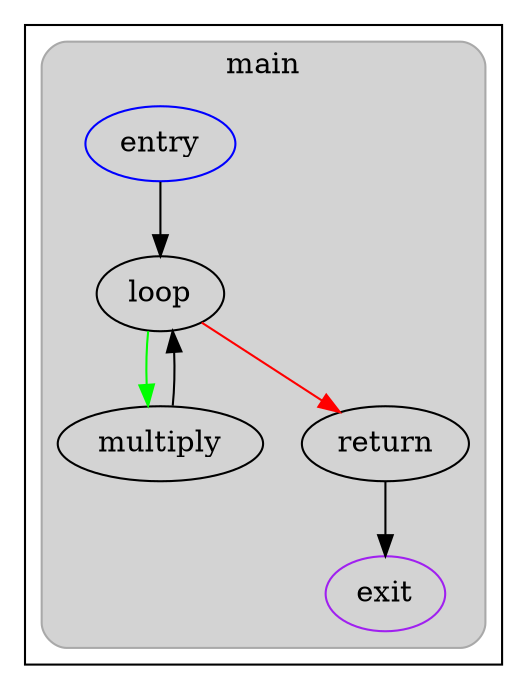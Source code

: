 strict digraph G {
  compound=true
  subgraph cluster_0 {
    subgraph cluster_0_0 {
      label="main"
      color=darkgray
      style=rounded
      bgcolor=lightgray
      cluster_0_0_0[label="entry",shape=oval,color=blue,rank=source]
      cluster_0_0_1[label="loop",shape=oval]
      cluster_0_0_2[label="multiply",shape=oval]
      cluster_0_0_3[label="return",shape=oval]
      cluster_0_0_exit[label=exit,color=purple,rank=sink]
      cluster_0_0_0 -> cluster_0_0_1
      cluster_0_0_1 -> cluster_0_0_2 [color=green]
      cluster_0_0_1 -> cluster_0_0_3 [color=red]
      cluster_0_0_2 -> cluster_0_0_1
      cluster_0_0_3 -> cluster_0_0_exit [color=black]
    }
  }
}
